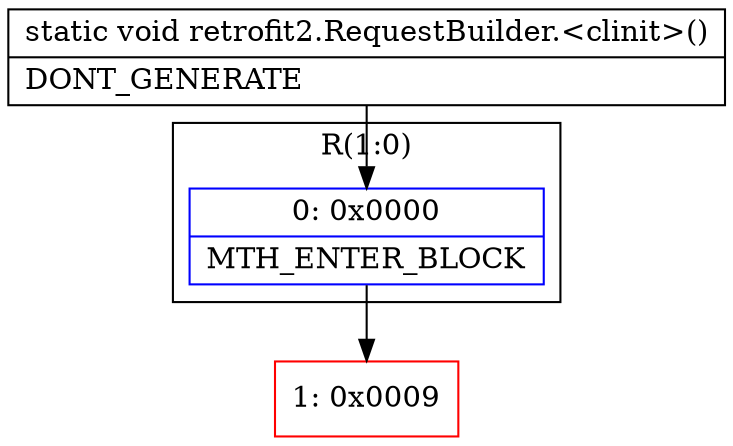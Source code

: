 digraph "CFG forretrofit2.RequestBuilder.\<clinit\>()V" {
subgraph cluster_Region_1139582818 {
label = "R(1:0)";
node [shape=record,color=blue];
Node_0 [shape=record,label="{0\:\ 0x0000|MTH_ENTER_BLOCK\l}"];
}
Node_1 [shape=record,color=red,label="{1\:\ 0x0009}"];
MethodNode[shape=record,label="{static void retrofit2.RequestBuilder.\<clinit\>()  | DONT_GENERATE\l}"];
MethodNode -> Node_0;
Node_0 -> Node_1;
}

